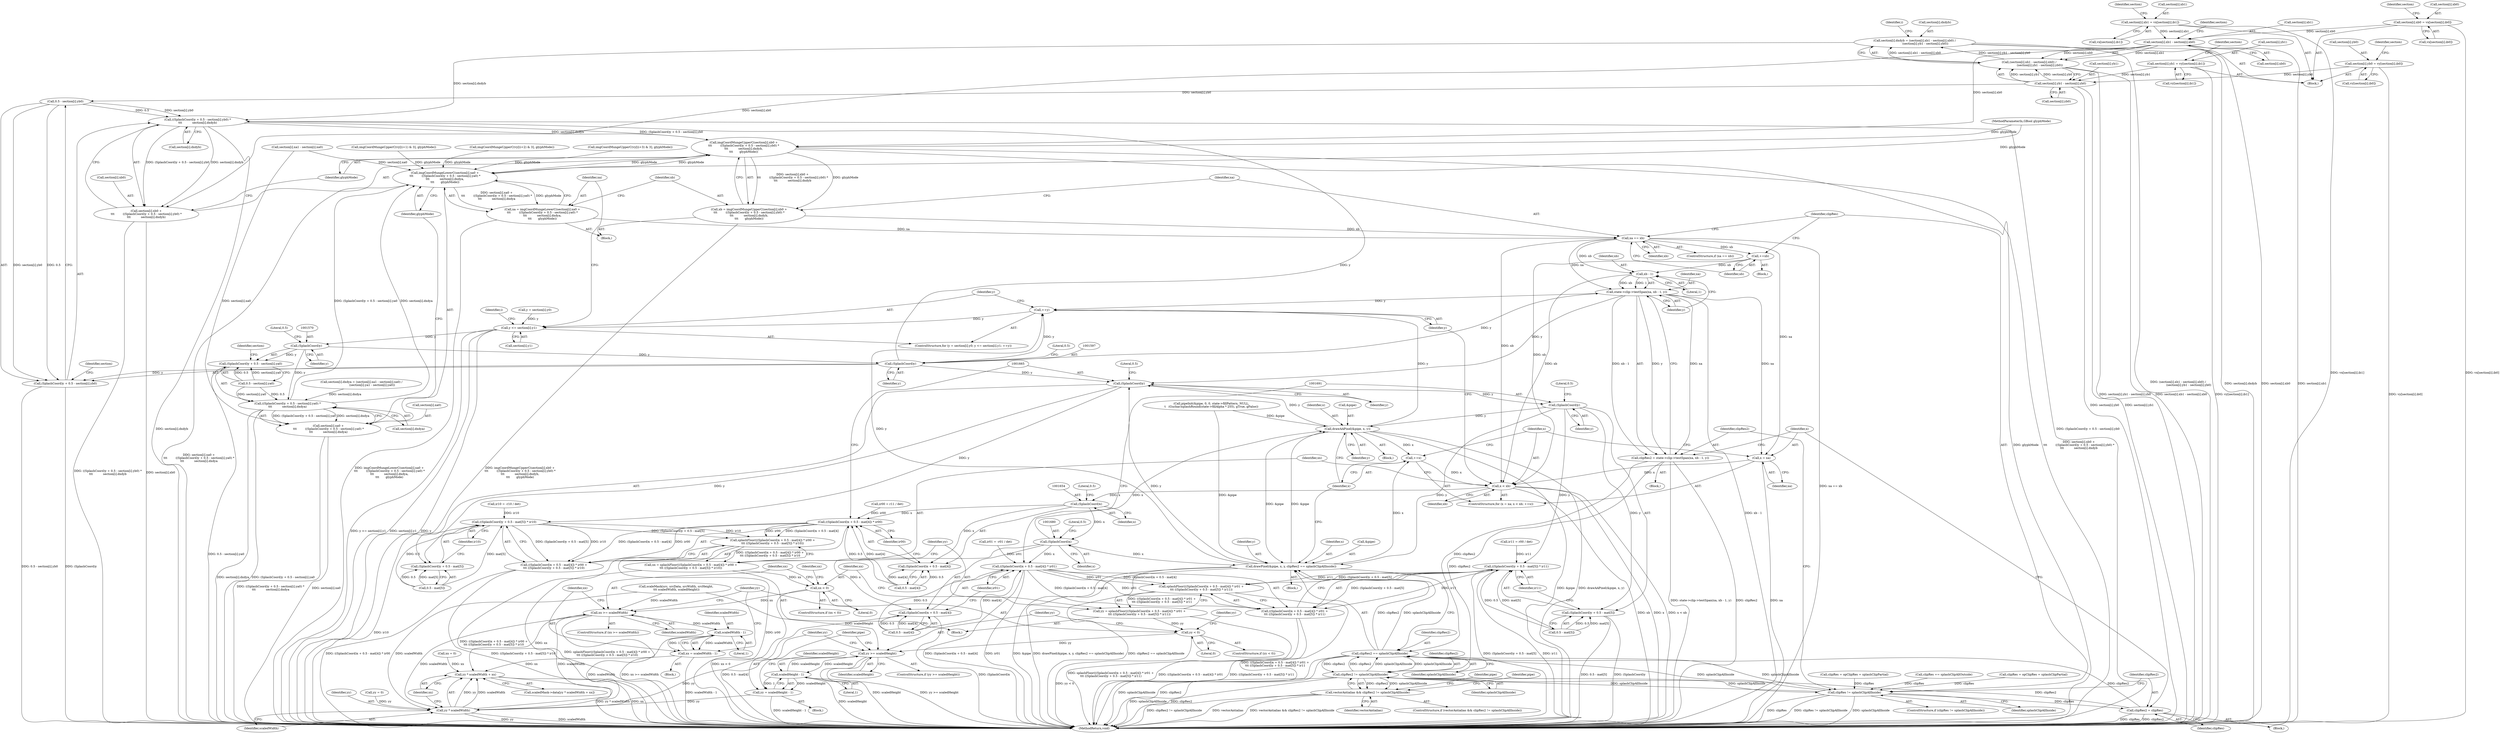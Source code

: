 digraph "0_poppler_a9b8ab4657dec65b8b86c225d12c533ad7e984e2@integer" {
"1001423" [label="(Call,section[i].dxdyb = (section[i].xb1 - section[i].xb0) /\n                       (section[i].yb1 - section[i].yb0))"];
"1001429" [label="(Call,(section[i].xb1 - section[i].xb0) /\n                       (section[i].yb1 - section[i].yb0))"];
"1001430" [label="(Call,section[i].xb1 - section[i].xb0)"];
"1001368" [label="(Call,section[i].xb1 = vx[section[i].ib1])"];
"1001342" [label="(Call,section[i].xb0 = vx[section[i].ib0])"];
"1001441" [label="(Call,section[i].yb1 - section[i].yb0)"];
"1001381" [label="(Call,section[i].yb1 = vy[section[i].ib1])"];
"1001355" [label="(Call,section[i].yb0 = vy[section[i].ib0])"];
"1001594" [label="(Call,((SplashCoord)y + 0.5 - section[i].yb0) *\n\t\t\t           section[i].dxdyb)"];
"1001587" [label="(Call,imgCoordMungeUpperC(section[i].xb0 +\n\t\t\t         ((SplashCoord)y + 0.5 - section[i].yb0) *\n\t\t\t           section[i].dxdyb,\n\t\t\t       glyphMode))"];
"1001560" [label="(Call,imgCoordMungeLowerC(section[i].xa0 +\n\t\t\t         ((SplashCoord)y + 0.5 - section[i].ya0) *\n\t\t\t           section[i].dxdya,\n\t\t\t       glyphMode))"];
"1001558" [label="(Call,xa = imgCoordMungeLowerC(section[i].xa0 +\n\t\t\t         ((SplashCoord)y + 0.5 - section[i].ya0) *\n\t\t\t           section[i].dxdya,\n\t\t\t       glyphMode))"];
"1001613" [label="(Call,xa == xb)"];
"1001617" [label="(Call,++xb)"];
"1001628" [label="(Call,xb - 1)"];
"1001626" [label="(Call,state->clip->testSpan(xa, xb - 1, y))"];
"1001555" [label="(Call,++y)"];
"1001548" [label="(Call,y <= section[i].y1)"];
"1001569" [label="(Call,(SplashCoord)y)"];
"1001567" [label="(Call,((SplashCoord)y + 0.5 - section[i].ya0) *\n\t\t\t           section[i].dxdya)"];
"1001561" [label="(Call,section[i].xa0 +\n\t\t\t         ((SplashCoord)y + 0.5 - section[i].ya0) *\n\t\t\t           section[i].dxdya)"];
"1001568" [label="(Call,(SplashCoord)y + 0.5 - section[i].ya0)"];
"1001596" [label="(Call,(SplashCoord)y)"];
"1001595" [label="(Call,(SplashCoord)y + 0.5 - section[i].yb0)"];
"1001664" [label="(Call,(SplashCoord)y)"];
"1001662" [label="(Call,((SplashCoord)y + 0.5 - mat[5]) * ir10)"];
"1001649" [label="(Call,splashFloor(((SplashCoord)x + 0.5 - mat[4]) * ir00 +\n\t\t\t ((SplashCoord)y + 0.5 - mat[5]) * ir10))"];
"1001647" [label="(Call,xx = splashFloor(((SplashCoord)x + 0.5 - mat[4]) * ir00 +\n\t\t\t ((SplashCoord)y + 0.5 - mat[5]) * ir10))"];
"1001700" [label="(Call,xx < 0)"];
"1001709" [label="(Call,xx >= scaledWidth)"];
"1001715" [label="(Call,scaledWidth - 1)"];
"1001713" [label="(Call,xx = scaledWidth - 1)"];
"1001745" [label="(Call,yy * scaledWidth + xx)"];
"1001746" [label="(Call,yy * scaledWidth)"];
"1001650" [label="(Call,((SplashCoord)x + 0.5 - mat[4]) * ir00 +\n\t\t\t ((SplashCoord)y + 0.5 - mat[5]) * ir10)"];
"1001663" [label="(Call,(SplashCoord)y + 0.5 - mat[5])"];
"1001690" [label="(Call,(SplashCoord)y)"];
"1001688" [label="(Call,((SplashCoord)y + 0.5 - mat[5]) * ir11)"];
"1001675" [label="(Call,splashFloor(((SplashCoord)x + 0.5 - mat[4]) * ir01 +\n\t\t\t ((SplashCoord)y + 0.5 - mat[5]) * ir11))"];
"1001673" [label="(Call,yy = splashFloor(((SplashCoord)x + 0.5 - mat[4]) * ir01 +\n\t\t\t ((SplashCoord)y + 0.5 - mat[5]) * ir11))"];
"1001719" [label="(Call,yy < 0)"];
"1001728" [label="(Call,yy >= scaledHeight)"];
"1001734" [label="(Call,scaledHeight - 1)"];
"1001732" [label="(Call,yy = scaledHeight - 1)"];
"1001676" [label="(Call,((SplashCoord)x + 0.5 - mat[4]) * ir01 +\n\t\t\t ((SplashCoord)y + 0.5 - mat[5]) * ir11)"];
"1001689" [label="(Call,(SplashCoord)y + 0.5 - mat[5])"];
"1001757" [label="(Call,drawAAPixel(&pipe, x, y))"];
"1001644" [label="(Call,++x)"];
"1001641" [label="(Call,x < xb)"];
"1001653" [label="(Call,(SplashCoord)x)"];
"1001651" [label="(Call,((SplashCoord)x + 0.5 - mat[4]) * ir00)"];
"1001652" [label="(Call,(SplashCoord)x + 0.5 - mat[4])"];
"1001679" [label="(Call,(SplashCoord)x)"];
"1001677" [label="(Call,((SplashCoord)x + 0.5 - mat[4]) * ir01)"];
"1001678" [label="(Call,(SplashCoord)x + 0.5 - mat[4])"];
"1001764" [label="(Call,drawPixel(&pipe, x, y, clipRes2 == splashClipAllInside))"];
"1001624" [label="(Call,clipRes2 = state->clip->testSpan(xa, xb - 1, y))"];
"1001753" [label="(Call,clipRes2 != splashClipAllInside)"];
"1001620" [label="(Call,clipRes != splashClipAllInside)"];
"1001634" [label="(Call,clipRes2 = clipRes)"];
"1001769" [label="(Call,clipRes2 == splashClipAllInside)"];
"1001751" [label="(Call,vectorAntialias && clipRes2 != splashClipAllInside)"];
"1001638" [label="(Call,x = xa)"];
"1001585" [label="(Call,xb = imgCoordMungeUpperC(section[i].xb0 +\n\t\t\t         ((SplashCoord)y + 0.5 - section[i].yb0) *\n\t\t\t           section[i].dxdyb,\n\t\t\t       glyphMode))"];
"1001588" [label="(Call,section[i].xb0 +\n\t\t\t         ((SplashCoord)y + 0.5 - section[i].yb0) *\n\t\t\t           section[i].dxdyb)"];
"1001736" [label="(Literal,1)"];
"1001681" [label="(Identifier,x)"];
"1001687" [label="(Identifier,ir01)"];
"1001436" [label="(Call,section[i].xb0)"];
"1001718" [label="(ControlStructure,if (yy < 0))"];
"1001682" [label="(Call,0.5 - mat[4])"];
"1001673" [label="(Call,yy = splashFloor(((SplashCoord)x + 0.5 - mat[4]) * ir01 +\n\t\t\t ((SplashCoord)y + 0.5 - mat[5]) * ir11))"];
"1001598" [label="(Identifier,y)"];
"1001730" [label="(Identifier,scaledHeight)"];
"1001371" [label="(Identifier,section)"];
"1001557" [label="(Block,)"];
"1001663" [label="(Call,(SplashCoord)y + 0.5 - mat[5])"];
"1001644" [label="(Call,++x)"];
"1001679" [label="(Call,(SplashCoord)x)"];
"1001430" [label="(Call,section[i].xb1 - section[i].xb0)"];
"1001615" [label="(Identifier,xb)"];
"1001629" [label="(Identifier,xb)"];
"1001733" [label="(Identifier,yy)"];
"1000594" [label="(Call,ir00 = r11 / det)"];
"1001694" [label="(Literal,0.5)"];
"1001573" [label="(Literal,0.5)"];
"1000611" [label="(Call,ir11 = r00 / det)"];
"1001724" [label="(Identifier,yy)"];
"1001752" [label="(Identifier,vectorAntialias)"];
"1001444" [label="(Identifier,section)"];
"1001382" [label="(Call,section[i].yb1)"];
"1001555" [label="(Call,++y)"];
"1001579" [label="(Call,section[i].dxdya)"];
"1001674" [label="(Identifier,yy)"];
"1001384" [label="(Identifier,section)"];
"1001741" [label="(Call,scaledMask->data[yy * scaledWidth + xx])"];
"1001719" [label="(Call,yy < 0)"];
"1001562" [label="(Call,section[i].xa0)"];
"1001735" [label="(Identifier,scaledHeight)"];
"1001639" [label="(Identifier,x)"];
"1001143" [label="(Call,imgCoordMungeUpperC(vy[(i+1) & 3], glyphMode))"];
"1001651" [label="(Call,((SplashCoord)x + 0.5 - mat[4]) * ir00)"];
"1001750" [label="(ControlStructure,if (vectorAntialias && clipRes2 != splashClipAllInside))"];
"1001759" [label="(Identifier,pipe)"];
"1001381" [label="(Call,section[i].yb1 = vy[section[i].ib1])"];
"1001767" [label="(Identifier,x)"];
"1001525" [label="(Call,clipRes = opClipRes = splashClipPartial)"];
"1001672" [label="(Identifier,ir10)"];
"1001374" [label="(Call,vx[section[i].ib1])"];
"1001611" [label="(Identifier,glyphMode)"];
"1001657" [label="(Literal,0.5)"];
"1001614" [label="(Identifier,xa)"];
"1001649" [label="(Call,splashFloor(((SplashCoord)x + 0.5 - mat[4]) * ir00 +\n\t\t\t ((SplashCoord)y + 0.5 - mat[5]) * ir10))"];
"1001693" [label="(Call,0.5 - mat[5])"];
"1001423" [label="(Call,section[i].dxdyb = (section[i].xb1 - section[i].xb0) /\n                       (section[i].yb1 - section[i].yb0))"];
"1001621" [label="(Identifier,clipRes)"];
"1001647" [label="(Call,xx = splashFloor(((SplashCoord)x + 0.5 - mat[4]) * ir00 +\n\t\t\t ((SplashCoord)y + 0.5 - mat[5]) * ir10))"];
"1001753" [label="(Call,clipRes2 != splashClipAllInside)"];
"1001765" [label="(Call,&pipe)"];
"1001761" [label="(Identifier,y)"];
"1001646" [label="(Block,)"];
"1001548" [label="(Call,y <= section[i].y1)"];
"1000106" [label="(MethodParameterIn,GBool glyphMode)"];
"1001731" [label="(Block,)"];
"1001677" [label="(Call,((SplashCoord)x + 0.5 - mat[4]) * ir01)"];
"1001585" [label="(Call,xb = imgCoordMungeUpperC(section[i].xb0 +\n\t\t\t         ((SplashCoord)y + 0.5 - section[i].yb0) *\n\t\t\t           section[i].dxdyb,\n\t\t\t       glyphMode))"];
"1001620" [label="(Call,clipRes != splashClipAllInside)"];
"1001714" [label="(Identifier,xx)"];
"1000599" [label="(Call,ir01 = -r01 / det)"];
"1001729" [label="(Identifier,yy)"];
"1001688" [label="(Call,((SplashCoord)y + 0.5 - mat[5]) * ir11)"];
"1001754" [label="(Identifier,clipRes2)"];
"1001441" [label="(Call,section[i].yb1 - section[i].yb0)"];
"1001627" [label="(Identifier,xa)"];
"1001633" [label="(Block,)"];
"1001624" [label="(Call,clipRes2 = state->clip->testSpan(xa, xb - 1, y))"];
"1001745" [label="(Call,yy * scaledWidth + xx)"];
"1001668" [label="(Literal,0.5)"];
"1001768" [label="(Identifier,y)"];
"1001760" [label="(Identifier,x)"];
"1001630" [label="(Literal,1)"];
"1001368" [label="(Call,section[i].xb1 = vx[section[i].ib1])"];
"1001662" [label="(Call,((SplashCoord)y + 0.5 - mat[5]) * ir10)"];
"1001556" [label="(Identifier,y)"];
"1001690" [label="(Call,(SplashCoord)y)"];
"1001612" [label="(ControlStructure,if (xa == xb))"];
"1001540" [label="(ControlStructure,for (y = section[i].y0; y <= section[i].y1; ++y))"];
"1001397" [label="(Identifier,section)"];
"1001401" [label="(Call,section[i].xa1 - section[i].xa0)"];
"1000605" [label="(Call,ir10 = -r10 / det)"];
"1001356" [label="(Call,section[i].yb0)"];
"1001596" [label="(Call,(SplashCoord)y)"];
"1001675" [label="(Call,splashFloor(((SplashCoord)x + 0.5 - mat[4]) * ir01 +\n\t\t\t ((SplashCoord)y + 0.5 - mat[5]) * ir11))"];
"1001608" [label="(Identifier,section)"];
"1001572" [label="(Call,0.5 - section[i].ya0)"];
"1001599" [label="(Call,0.5 - section[i].yb0)"];
"1001727" [label="(ControlStructure,if (yy >= scaledHeight))"];
"1001702" [label="(Literal,0)"];
"1001739" [label="(Identifier,pipe)"];
"1001431" [label="(Call,section[i].xb1)"];
"1001342" [label="(Call,section[i].xb0 = vx[section[i].ib0])"];
"1001569" [label="(Call,(SplashCoord)y)"];
"1001748" [label="(Identifier,scaledWidth)"];
"1001661" [label="(Identifier,ir00)"];
"1001667" [label="(Call,0.5 - mat[5])"];
"1001394" [label="(Call,section[i].dxdya = (section[i].xa1 - section[i].xa0) /\n                       (section[i].ya1 - section[i].ya0))"];
"1001638" [label="(Call,x = xa)"];
"1001642" [label="(Identifier,x)"];
"1001757" [label="(Call,drawAAPixel(&pipe, x, y))"];
"1001452" [label="(Call,pipeInit(&pipe, 0, 0, state->fillPattern, NULL,\n\t   (Guchar)splashRound(state->fillAlpha * 255), gTrue, gFalse))"];
"1001653" [label="(Call,(SplashCoord)x)"];
"1001713" [label="(Call,xx = scaledWidth - 1)"];
"1001749" [label="(Identifier,xx)"];
"1001348" [label="(Call,vx[section[i].ib0])"];
"1001559" [label="(Identifier,xa)"];
"1001289" [label="(Block,)"];
"1001581" [label="(Identifier,section)"];
"1001648" [label="(Identifier,xx)"];
"1001705" [label="(Identifier,xx)"];
"1001676" [label="(Call,((SplashCoord)x + 0.5 - mat[4]) * ir01 +\n\t\t\t ((SplashCoord)y + 0.5 - mat[5]) * ir11)"];
"1001625" [label="(Identifier,clipRes2)"];
"1001634" [label="(Call,clipRes2 = clipRes)"];
"1001626" [label="(Call,state->clip->testSpan(xa, xb - 1, y))"];
"1001716" [label="(Identifier,scaledWidth)"];
"1001619" [label="(ControlStructure,if (clipRes != splashClipAllInside))"];
"1001770" [label="(Identifier,clipRes2)"];
"1001701" [label="(Identifier,xx)"];
"1001637" [label="(ControlStructure,for (x = xa; x < xb; ++x))"];
"1000341" [label="(Call,clipRes == splashClipAllOutside)"];
"1001747" [label="(Identifier,yy)"];
"1001755" [label="(Identifier,splashClipAllInside)"];
"1001678" [label="(Call,(SplashCoord)x + 0.5 - mat[4])"];
"1001704" [label="(Call,xx = 0)"];
"1001429" [label="(Call,(section[i].xb1 - section[i].xb0) /\n                       (section[i].yb1 - section[i].yb0))"];
"1001622" [label="(Identifier,splashClipAllInside)"];
"1001358" [label="(Identifier,section)"];
"1001558" [label="(Call,xa = imgCoordMungeLowerC(section[i].xa0 +\n\t\t\t         ((SplashCoord)y + 0.5 - section[i].ya0) *\n\t\t\t           section[i].dxdya,\n\t\t\t       glyphMode))"];
"1001715" [label="(Call,scaledWidth - 1)"];
"1001652" [label="(Call,(SplashCoord)x + 0.5 - mat[4])"];
"1001600" [label="(Literal,0.5)"];
"1001728" [label="(Call,yy >= scaledHeight)"];
"1001769" [label="(Call,clipRes2 == splashClipAllInside)"];
"1001595" [label="(Call,(SplashCoord)y + 0.5 - section[i].yb0)"];
"1000719" [label="(Call,imgCoordMungeUpperC(vy[(i+2) & 3], glyphMode))"];
"1001538" [label="(Identifier,i)"];
"1001571" [label="(Identifier,y)"];
"1001720" [label="(Identifier,yy)"];
"1001655" [label="(Identifier,x)"];
"1001355" [label="(Call,section[i].yb0 = vy[section[i].ib0])"];
"1001606" [label="(Call,section[i].dxdyb)"];
"1001732" [label="(Call,yy = scaledHeight - 1)"];
"1001708" [label="(ControlStructure,if (xx >= scaledWidth))"];
"1001692" [label="(Identifier,y)"];
"1001734" [label="(Call,scaledHeight - 1)"];
"1001656" [label="(Call,0.5 - mat[4])"];
"1001751" [label="(Call,vectorAntialias && clipRes2 != splashClipAllInside)"];
"1001635" [label="(Identifier,clipRes2)"];
"1001640" [label="(Identifier,xa)"];
"1001541" [label="(Call,y = section[i].y0)"];
"1001567" [label="(Call,((SplashCoord)y + 0.5 - section[i].ya0) *\n\t\t\t           section[i].dxdya)"];
"1001710" [label="(Identifier,xx)"];
"1001618" [label="(Identifier,xb)"];
"1001698" [label="(Identifier,ir11)"];
"1001763" [label="(Block,)"];
"1001636" [label="(Identifier,clipRes)"];
"1001683" [label="(Literal,0.5)"];
"1001712" [label="(Block,)"];
"1001584" [label="(Identifier,glyphMode)"];
"1001758" [label="(Call,&pipe)"];
"1001387" [label="(Call,vy[section[i].ib1])"];
"1001643" [label="(Identifier,xb)"];
"1001568" [label="(Call,(SplashCoord)y + 0.5 - section[i].ya0)"];
"1001764" [label="(Call,drawPixel(&pipe, x, y, clipRes2 == splashClipAllInside))"];
"1001586" [label="(Identifier,xb)"];
"1001709" [label="(Call,xx >= scaledWidth)"];
"1001361" [label="(Call,vy[section[i].ib0])"];
"1001628" [label="(Call,xb - 1)"];
"1001700" [label="(Call,xx < 0)"];
"1001589" [label="(Call,section[i].xb0)"];
"1001717" [label="(Literal,1)"];
"1001550" [label="(Call,section[i].y1)"];
"1001699" [label="(ControlStructure,if (xx < 0))"];
"1001447" [label="(Call,section[i].yb0)"];
"1001442" [label="(Call,section[i].yb1)"];
"1001631" [label="(Identifier,y)"];
"1001588" [label="(Call,section[i].xb0 +\n\t\t\t         ((SplashCoord)y + 0.5 - section[i].yb0) *\n\t\t\t           section[i].dxdyb)"];
"1001499" [label="(Call,clipRes = opClipRes = splashClipPartial)"];
"1001766" [label="(Identifier,pipe)"];
"1001587" [label="(Call,imgCoordMungeUpperC(section[i].xb0 +\n\t\t\t         ((SplashCoord)y + 0.5 - section[i].yb0) *\n\t\t\t           section[i].dxdyb,\n\t\t\t       glyphMode))"];
"1001613" [label="(Call,xa == xb)"];
"1001746" [label="(Call,yy * scaledWidth)"];
"1001723" [label="(Call,yy = 0)"];
"1001711" [label="(Identifier,scaledWidth)"];
"1001774" [label="(MethodReturn,void)"];
"1001641" [label="(Call,x < xb)"];
"1000618" [label="(Call,scaleMask(src, srcData, srcWidth, srcHeight,\n \t\t\t scaledWidth, scaledHeight))"];
"1001594" [label="(Call,((SplashCoord)y + 0.5 - section[i].yb0) *\n\t\t\t           section[i].dxdyb)"];
"1001756" [label="(Block,)"];
"1001288" [label="(Identifier,i)"];
"1001424" [label="(Call,section[i].dxdyb)"];
"1001664" [label="(Call,(SplashCoord)y)"];
"1001650" [label="(Call,((SplashCoord)x + 0.5 - mat[4]) * ir00 +\n\t\t\t ((SplashCoord)y + 0.5 - mat[5]) * ir10)"];
"1001549" [label="(Identifier,y)"];
"1001560" [label="(Call,imgCoordMungeLowerC(section[i].xa0 +\n\t\t\t         ((SplashCoord)y + 0.5 - section[i].ya0) *\n\t\t\t           section[i].dxdya,\n\t\t\t       glyphMode))"];
"1001689" [label="(Call,(SplashCoord)y + 0.5 - mat[5])"];
"1001623" [label="(Block,)"];
"1001343" [label="(Call,section[i].xb0)"];
"1001721" [label="(Literal,0)"];
"1001771" [label="(Identifier,splashClipAllInside)"];
"1001369" [label="(Call,section[i].xb1)"];
"1001561" [label="(Call,section[i].xa0 +\n\t\t\t         ((SplashCoord)y + 0.5 - section[i].ya0) *\n\t\t\t           section[i].dxdya)"];
"1001645" [label="(Identifier,x)"];
"1001617" [label="(Call,++xb)"];
"1001012" [label="(Call,imgCoordMungeUpperC(vy[(i+3) & 3], glyphMode))"];
"1001616" [label="(Block,)"];
"1001666" [label="(Identifier,y)"];
"1001423" -> "1001289"  [label="AST: "];
"1001423" -> "1001429"  [label="CFG: "];
"1001424" -> "1001423"  [label="AST: "];
"1001429" -> "1001423"  [label="AST: "];
"1001288" -> "1001423"  [label="CFG: "];
"1001423" -> "1001774"  [label="DDG: (section[i].xb1 - section[i].xb0) /\n                       (section[i].yb1 - section[i].yb0)"];
"1001423" -> "1001774"  [label="DDG: section[i].dxdyb"];
"1001429" -> "1001423"  [label="DDG: section[i].xb1 - section[i].xb0"];
"1001429" -> "1001423"  [label="DDG: section[i].yb1 - section[i].yb0"];
"1001423" -> "1001594"  [label="DDG: section[i].dxdyb"];
"1001429" -> "1001441"  [label="CFG: "];
"1001430" -> "1001429"  [label="AST: "];
"1001441" -> "1001429"  [label="AST: "];
"1001429" -> "1001774"  [label="DDG: section[i].yb1 - section[i].yb0"];
"1001429" -> "1001774"  [label="DDG: section[i].xb1 - section[i].xb0"];
"1001430" -> "1001429"  [label="DDG: section[i].xb1"];
"1001430" -> "1001429"  [label="DDG: section[i].xb0"];
"1001441" -> "1001429"  [label="DDG: section[i].yb1"];
"1001441" -> "1001429"  [label="DDG: section[i].yb0"];
"1001430" -> "1001436"  [label="CFG: "];
"1001431" -> "1001430"  [label="AST: "];
"1001436" -> "1001430"  [label="AST: "];
"1001444" -> "1001430"  [label="CFG: "];
"1001430" -> "1001774"  [label="DDG: section[i].xb0"];
"1001430" -> "1001774"  [label="DDG: section[i].xb1"];
"1001368" -> "1001430"  [label="DDG: section[i].xb1"];
"1001342" -> "1001430"  [label="DDG: section[i].xb0"];
"1001430" -> "1001587"  [label="DDG: section[i].xb0"];
"1001430" -> "1001588"  [label="DDG: section[i].xb0"];
"1001368" -> "1001289"  [label="AST: "];
"1001368" -> "1001374"  [label="CFG: "];
"1001369" -> "1001368"  [label="AST: "];
"1001374" -> "1001368"  [label="AST: "];
"1001384" -> "1001368"  [label="CFG: "];
"1001368" -> "1001774"  [label="DDG: vx[section[i].ib1]"];
"1001342" -> "1001289"  [label="AST: "];
"1001342" -> "1001348"  [label="CFG: "];
"1001343" -> "1001342"  [label="AST: "];
"1001348" -> "1001342"  [label="AST: "];
"1001358" -> "1001342"  [label="CFG: "];
"1001342" -> "1001774"  [label="DDG: vx[section[i].ib0]"];
"1001441" -> "1001447"  [label="CFG: "];
"1001442" -> "1001441"  [label="AST: "];
"1001447" -> "1001441"  [label="AST: "];
"1001441" -> "1001774"  [label="DDG: section[i].yb0"];
"1001441" -> "1001774"  [label="DDG: section[i].yb1"];
"1001381" -> "1001441"  [label="DDG: section[i].yb1"];
"1001355" -> "1001441"  [label="DDG: section[i].yb0"];
"1001441" -> "1001599"  [label="DDG: section[i].yb0"];
"1001381" -> "1001289"  [label="AST: "];
"1001381" -> "1001387"  [label="CFG: "];
"1001382" -> "1001381"  [label="AST: "];
"1001387" -> "1001381"  [label="AST: "];
"1001397" -> "1001381"  [label="CFG: "];
"1001381" -> "1001774"  [label="DDG: vy[section[i].ib1]"];
"1001355" -> "1001289"  [label="AST: "];
"1001355" -> "1001361"  [label="CFG: "];
"1001356" -> "1001355"  [label="AST: "];
"1001361" -> "1001355"  [label="AST: "];
"1001371" -> "1001355"  [label="CFG: "];
"1001355" -> "1001774"  [label="DDG: vy[section[i].ib0]"];
"1001594" -> "1001588"  [label="AST: "];
"1001594" -> "1001606"  [label="CFG: "];
"1001595" -> "1001594"  [label="AST: "];
"1001606" -> "1001594"  [label="AST: "];
"1001588" -> "1001594"  [label="CFG: "];
"1001594" -> "1001774"  [label="DDG: section[i].dxdyb"];
"1001594" -> "1001774"  [label="DDG: (SplashCoord)y + 0.5 - section[i].yb0"];
"1001594" -> "1001587"  [label="DDG: (SplashCoord)y + 0.5 - section[i].yb0"];
"1001594" -> "1001587"  [label="DDG: section[i].dxdyb"];
"1001594" -> "1001588"  [label="DDG: (SplashCoord)y + 0.5 - section[i].yb0"];
"1001594" -> "1001588"  [label="DDG: section[i].dxdyb"];
"1001596" -> "1001594"  [label="DDG: y"];
"1001599" -> "1001594"  [label="DDG: 0.5"];
"1001599" -> "1001594"  [label="DDG: section[i].yb0"];
"1001587" -> "1001585"  [label="AST: "];
"1001587" -> "1001611"  [label="CFG: "];
"1001588" -> "1001587"  [label="AST: "];
"1001611" -> "1001587"  [label="AST: "];
"1001585" -> "1001587"  [label="CFG: "];
"1001587" -> "1001774"  [label="DDG: glyphMode"];
"1001587" -> "1001774"  [label="DDG: section[i].xb0 +\n\t\t\t         ((SplashCoord)y + 0.5 - section[i].yb0) *\n\t\t\t           section[i].dxdyb"];
"1001587" -> "1001560"  [label="DDG: glyphMode"];
"1001587" -> "1001585"  [label="DDG: section[i].xb0 +\n\t\t\t         ((SplashCoord)y + 0.5 - section[i].yb0) *\n\t\t\t           section[i].dxdyb"];
"1001587" -> "1001585"  [label="DDG: glyphMode"];
"1001560" -> "1001587"  [label="DDG: glyphMode"];
"1000106" -> "1001587"  [label="DDG: glyphMode"];
"1001560" -> "1001558"  [label="AST: "];
"1001560" -> "1001584"  [label="CFG: "];
"1001561" -> "1001560"  [label="AST: "];
"1001584" -> "1001560"  [label="AST: "];
"1001558" -> "1001560"  [label="CFG: "];
"1001560" -> "1001774"  [label="DDG: section[i].xa0 +\n\t\t\t         ((SplashCoord)y + 0.5 - section[i].ya0) *\n\t\t\t           section[i].dxdya"];
"1001560" -> "1001558"  [label="DDG: section[i].xa0 +\n\t\t\t         ((SplashCoord)y + 0.5 - section[i].ya0) *\n\t\t\t           section[i].dxdya"];
"1001560" -> "1001558"  [label="DDG: glyphMode"];
"1001401" -> "1001560"  [label="DDG: section[i].xa0"];
"1001567" -> "1001560"  [label="DDG: (SplashCoord)y + 0.5 - section[i].ya0"];
"1001567" -> "1001560"  [label="DDG: section[i].dxdya"];
"1001143" -> "1001560"  [label="DDG: glyphMode"];
"1000719" -> "1001560"  [label="DDG: glyphMode"];
"1001012" -> "1001560"  [label="DDG: glyphMode"];
"1000106" -> "1001560"  [label="DDG: glyphMode"];
"1001558" -> "1001557"  [label="AST: "];
"1001559" -> "1001558"  [label="AST: "];
"1001586" -> "1001558"  [label="CFG: "];
"1001558" -> "1001774"  [label="DDG: imgCoordMungeLowerC(section[i].xa0 +\n\t\t\t         ((SplashCoord)y + 0.5 - section[i].ya0) *\n\t\t\t           section[i].dxdya,\n\t\t\t       glyphMode)"];
"1001558" -> "1001613"  [label="DDG: xa"];
"1001613" -> "1001612"  [label="AST: "];
"1001613" -> "1001615"  [label="CFG: "];
"1001614" -> "1001613"  [label="AST: "];
"1001615" -> "1001613"  [label="AST: "];
"1001618" -> "1001613"  [label="CFG: "];
"1001621" -> "1001613"  [label="CFG: "];
"1001613" -> "1001774"  [label="DDG: xa == xb"];
"1001585" -> "1001613"  [label="DDG: xb"];
"1001613" -> "1001617"  [label="DDG: xb"];
"1001613" -> "1001626"  [label="DDG: xa"];
"1001613" -> "1001628"  [label="DDG: xb"];
"1001613" -> "1001638"  [label="DDG: xa"];
"1001613" -> "1001641"  [label="DDG: xb"];
"1001617" -> "1001616"  [label="AST: "];
"1001617" -> "1001618"  [label="CFG: "];
"1001618" -> "1001617"  [label="AST: "];
"1001621" -> "1001617"  [label="CFG: "];
"1001617" -> "1001628"  [label="DDG: xb"];
"1001617" -> "1001641"  [label="DDG: xb"];
"1001628" -> "1001626"  [label="AST: "];
"1001628" -> "1001630"  [label="CFG: "];
"1001629" -> "1001628"  [label="AST: "];
"1001630" -> "1001628"  [label="AST: "];
"1001631" -> "1001628"  [label="CFG: "];
"1001628" -> "1001626"  [label="DDG: xb"];
"1001628" -> "1001626"  [label="DDG: 1"];
"1001628" -> "1001641"  [label="DDG: xb"];
"1001626" -> "1001624"  [label="AST: "];
"1001626" -> "1001631"  [label="CFG: "];
"1001627" -> "1001626"  [label="AST: "];
"1001631" -> "1001626"  [label="AST: "];
"1001624" -> "1001626"  [label="CFG: "];
"1001626" -> "1001774"  [label="DDG: xb - 1"];
"1001626" -> "1001555"  [label="DDG: y"];
"1001626" -> "1001624"  [label="DDG: xa"];
"1001626" -> "1001624"  [label="DDG: xb - 1"];
"1001626" -> "1001624"  [label="DDG: y"];
"1001596" -> "1001626"  [label="DDG: y"];
"1001626" -> "1001638"  [label="DDG: xa"];
"1001626" -> "1001664"  [label="DDG: y"];
"1001555" -> "1001540"  [label="AST: "];
"1001555" -> "1001556"  [label="CFG: "];
"1001556" -> "1001555"  [label="AST: "];
"1001549" -> "1001555"  [label="CFG: "];
"1001555" -> "1001548"  [label="DDG: y"];
"1001596" -> "1001555"  [label="DDG: y"];
"1001764" -> "1001555"  [label="DDG: y"];
"1001757" -> "1001555"  [label="DDG: y"];
"1001548" -> "1001540"  [label="AST: "];
"1001548" -> "1001550"  [label="CFG: "];
"1001549" -> "1001548"  [label="AST: "];
"1001550" -> "1001548"  [label="AST: "];
"1001559" -> "1001548"  [label="CFG: "];
"1001538" -> "1001548"  [label="CFG: "];
"1001548" -> "1001774"  [label="DDG: y"];
"1001548" -> "1001774"  [label="DDG: y <= section[i].y1"];
"1001548" -> "1001774"  [label="DDG: section[i].y1"];
"1001541" -> "1001548"  [label="DDG: y"];
"1001548" -> "1001569"  [label="DDG: y"];
"1001569" -> "1001568"  [label="AST: "];
"1001569" -> "1001571"  [label="CFG: "];
"1001570" -> "1001569"  [label="AST: "];
"1001571" -> "1001569"  [label="AST: "];
"1001573" -> "1001569"  [label="CFG: "];
"1001569" -> "1001567"  [label="DDG: y"];
"1001569" -> "1001568"  [label="DDG: y"];
"1001569" -> "1001596"  [label="DDG: y"];
"1001567" -> "1001561"  [label="AST: "];
"1001567" -> "1001579"  [label="CFG: "];
"1001568" -> "1001567"  [label="AST: "];
"1001579" -> "1001567"  [label="AST: "];
"1001561" -> "1001567"  [label="CFG: "];
"1001567" -> "1001774"  [label="DDG: section[i].dxdya"];
"1001567" -> "1001774"  [label="DDG: (SplashCoord)y + 0.5 - section[i].ya0"];
"1001567" -> "1001561"  [label="DDG: (SplashCoord)y + 0.5 - section[i].ya0"];
"1001567" -> "1001561"  [label="DDG: section[i].dxdya"];
"1001572" -> "1001567"  [label="DDG: 0.5"];
"1001572" -> "1001567"  [label="DDG: section[i].ya0"];
"1001394" -> "1001567"  [label="DDG: section[i].dxdya"];
"1001562" -> "1001561"  [label="AST: "];
"1001584" -> "1001561"  [label="CFG: "];
"1001561" -> "1001774"  [label="DDG: ((SplashCoord)y + 0.5 - section[i].ya0) *\n\t\t\t           section[i].dxdya"];
"1001561" -> "1001774"  [label="DDG: section[i].xa0"];
"1001401" -> "1001561"  [label="DDG: section[i].xa0"];
"1001568" -> "1001572"  [label="CFG: "];
"1001572" -> "1001568"  [label="AST: "];
"1001581" -> "1001568"  [label="CFG: "];
"1001568" -> "1001774"  [label="DDG: 0.5 - section[i].ya0"];
"1001572" -> "1001568"  [label="DDG: 0.5"];
"1001572" -> "1001568"  [label="DDG: section[i].ya0"];
"1001596" -> "1001595"  [label="AST: "];
"1001596" -> "1001598"  [label="CFG: "];
"1001597" -> "1001596"  [label="AST: "];
"1001598" -> "1001596"  [label="AST: "];
"1001600" -> "1001596"  [label="CFG: "];
"1001596" -> "1001595"  [label="DDG: y"];
"1001596" -> "1001664"  [label="DDG: y"];
"1001595" -> "1001599"  [label="CFG: "];
"1001599" -> "1001595"  [label="AST: "];
"1001608" -> "1001595"  [label="CFG: "];
"1001595" -> "1001774"  [label="DDG: 0.5 - section[i].yb0"];
"1001595" -> "1001774"  [label="DDG: (SplashCoord)y"];
"1001599" -> "1001595"  [label="DDG: 0.5"];
"1001599" -> "1001595"  [label="DDG: section[i].yb0"];
"1001664" -> "1001663"  [label="AST: "];
"1001664" -> "1001666"  [label="CFG: "];
"1001665" -> "1001664"  [label="AST: "];
"1001666" -> "1001664"  [label="AST: "];
"1001668" -> "1001664"  [label="CFG: "];
"1001664" -> "1001662"  [label="DDG: y"];
"1001664" -> "1001663"  [label="DDG: y"];
"1001764" -> "1001664"  [label="DDG: y"];
"1001757" -> "1001664"  [label="DDG: y"];
"1001664" -> "1001690"  [label="DDG: y"];
"1001662" -> "1001650"  [label="AST: "];
"1001662" -> "1001672"  [label="CFG: "];
"1001663" -> "1001662"  [label="AST: "];
"1001672" -> "1001662"  [label="AST: "];
"1001650" -> "1001662"  [label="CFG: "];
"1001662" -> "1001774"  [label="DDG: ir10"];
"1001662" -> "1001649"  [label="DDG: (SplashCoord)y + 0.5 - mat[5]"];
"1001662" -> "1001649"  [label="DDG: ir10"];
"1001662" -> "1001650"  [label="DDG: (SplashCoord)y + 0.5 - mat[5]"];
"1001662" -> "1001650"  [label="DDG: ir10"];
"1001667" -> "1001662"  [label="DDG: 0.5"];
"1001667" -> "1001662"  [label="DDG: mat[5]"];
"1000605" -> "1001662"  [label="DDG: ir10"];
"1001649" -> "1001647"  [label="AST: "];
"1001649" -> "1001650"  [label="CFG: "];
"1001650" -> "1001649"  [label="AST: "];
"1001647" -> "1001649"  [label="CFG: "];
"1001649" -> "1001774"  [label="DDG: ((SplashCoord)x + 0.5 - mat[4]) * ir00 +\n\t\t\t ((SplashCoord)y + 0.5 - mat[5]) * ir10"];
"1001649" -> "1001647"  [label="DDG: ((SplashCoord)x + 0.5 - mat[4]) * ir00 +\n\t\t\t ((SplashCoord)y + 0.5 - mat[5]) * ir10"];
"1001651" -> "1001649"  [label="DDG: (SplashCoord)x + 0.5 - mat[4]"];
"1001651" -> "1001649"  [label="DDG: ir00"];
"1001647" -> "1001646"  [label="AST: "];
"1001648" -> "1001647"  [label="AST: "];
"1001674" -> "1001647"  [label="CFG: "];
"1001647" -> "1001774"  [label="DDG: splashFloor(((SplashCoord)x + 0.5 - mat[4]) * ir00 +\n\t\t\t ((SplashCoord)y + 0.5 - mat[5]) * ir10)"];
"1001647" -> "1001700"  [label="DDG: xx"];
"1001700" -> "1001699"  [label="AST: "];
"1001700" -> "1001702"  [label="CFG: "];
"1001701" -> "1001700"  [label="AST: "];
"1001702" -> "1001700"  [label="AST: "];
"1001705" -> "1001700"  [label="CFG: "];
"1001710" -> "1001700"  [label="CFG: "];
"1001700" -> "1001774"  [label="DDG: xx < 0"];
"1001700" -> "1001709"  [label="DDG: xx"];
"1001709" -> "1001708"  [label="AST: "];
"1001709" -> "1001711"  [label="CFG: "];
"1001710" -> "1001709"  [label="AST: "];
"1001711" -> "1001709"  [label="AST: "];
"1001714" -> "1001709"  [label="CFG: "];
"1001720" -> "1001709"  [label="CFG: "];
"1001709" -> "1001774"  [label="DDG: xx >= scaledWidth"];
"1000618" -> "1001709"  [label="DDG: scaledWidth"];
"1001746" -> "1001709"  [label="DDG: scaledWidth"];
"1001709" -> "1001715"  [label="DDG: scaledWidth"];
"1001709" -> "1001746"  [label="DDG: scaledWidth"];
"1001709" -> "1001745"  [label="DDG: xx"];
"1001715" -> "1001713"  [label="AST: "];
"1001715" -> "1001717"  [label="CFG: "];
"1001716" -> "1001715"  [label="AST: "];
"1001717" -> "1001715"  [label="AST: "];
"1001713" -> "1001715"  [label="CFG: "];
"1001715" -> "1001713"  [label="DDG: scaledWidth"];
"1001715" -> "1001713"  [label="DDG: 1"];
"1001715" -> "1001746"  [label="DDG: scaledWidth"];
"1001713" -> "1001712"  [label="AST: "];
"1001714" -> "1001713"  [label="AST: "];
"1001720" -> "1001713"  [label="CFG: "];
"1001713" -> "1001774"  [label="DDG: scaledWidth - 1"];
"1001713" -> "1001745"  [label="DDG: xx"];
"1001745" -> "1001741"  [label="AST: "];
"1001745" -> "1001749"  [label="CFG: "];
"1001746" -> "1001745"  [label="AST: "];
"1001749" -> "1001745"  [label="AST: "];
"1001741" -> "1001745"  [label="CFG: "];
"1001745" -> "1001774"  [label="DDG: xx"];
"1001745" -> "1001774"  [label="DDG: yy * scaledWidth"];
"1001746" -> "1001745"  [label="DDG: yy"];
"1001746" -> "1001745"  [label="DDG: scaledWidth"];
"1001704" -> "1001745"  [label="DDG: xx"];
"1001746" -> "1001748"  [label="CFG: "];
"1001747" -> "1001746"  [label="AST: "];
"1001748" -> "1001746"  [label="AST: "];
"1001749" -> "1001746"  [label="CFG: "];
"1001746" -> "1001774"  [label="DDG: yy"];
"1001746" -> "1001774"  [label="DDG: scaledWidth"];
"1001723" -> "1001746"  [label="DDG: yy"];
"1001728" -> "1001746"  [label="DDG: yy"];
"1001732" -> "1001746"  [label="DDG: yy"];
"1000618" -> "1001746"  [label="DDG: scaledWidth"];
"1001651" -> "1001650"  [label="AST: "];
"1001650" -> "1001774"  [label="DDG: ((SplashCoord)y + 0.5 - mat[5]) * ir10"];
"1001650" -> "1001774"  [label="DDG: ((SplashCoord)x + 0.5 - mat[4]) * ir00"];
"1001651" -> "1001650"  [label="DDG: (SplashCoord)x + 0.5 - mat[4]"];
"1001651" -> "1001650"  [label="DDG: ir00"];
"1001663" -> "1001667"  [label="CFG: "];
"1001667" -> "1001663"  [label="AST: "];
"1001672" -> "1001663"  [label="CFG: "];
"1001667" -> "1001663"  [label="DDG: 0.5"];
"1001667" -> "1001663"  [label="DDG: mat[5]"];
"1001690" -> "1001689"  [label="AST: "];
"1001690" -> "1001692"  [label="CFG: "];
"1001691" -> "1001690"  [label="AST: "];
"1001692" -> "1001690"  [label="AST: "];
"1001694" -> "1001690"  [label="CFG: "];
"1001690" -> "1001688"  [label="DDG: y"];
"1001690" -> "1001689"  [label="DDG: y"];
"1001690" -> "1001757"  [label="DDG: y"];
"1001690" -> "1001764"  [label="DDG: y"];
"1001688" -> "1001676"  [label="AST: "];
"1001688" -> "1001698"  [label="CFG: "];
"1001689" -> "1001688"  [label="AST: "];
"1001698" -> "1001688"  [label="AST: "];
"1001676" -> "1001688"  [label="CFG: "];
"1001688" -> "1001774"  [label="DDG: (SplashCoord)y + 0.5 - mat[5]"];
"1001688" -> "1001774"  [label="DDG: ir11"];
"1001688" -> "1001675"  [label="DDG: (SplashCoord)y + 0.5 - mat[5]"];
"1001688" -> "1001675"  [label="DDG: ir11"];
"1001688" -> "1001676"  [label="DDG: (SplashCoord)y + 0.5 - mat[5]"];
"1001688" -> "1001676"  [label="DDG: ir11"];
"1001693" -> "1001688"  [label="DDG: 0.5"];
"1001693" -> "1001688"  [label="DDG: mat[5]"];
"1000611" -> "1001688"  [label="DDG: ir11"];
"1001675" -> "1001673"  [label="AST: "];
"1001675" -> "1001676"  [label="CFG: "];
"1001676" -> "1001675"  [label="AST: "];
"1001673" -> "1001675"  [label="CFG: "];
"1001675" -> "1001774"  [label="DDG: ((SplashCoord)x + 0.5 - mat[4]) * ir01 +\n\t\t\t ((SplashCoord)y + 0.5 - mat[5]) * ir11"];
"1001675" -> "1001673"  [label="DDG: ((SplashCoord)x + 0.5 - mat[4]) * ir01 +\n\t\t\t ((SplashCoord)y + 0.5 - mat[5]) * ir11"];
"1001677" -> "1001675"  [label="DDG: (SplashCoord)x + 0.5 - mat[4]"];
"1001677" -> "1001675"  [label="DDG: ir01"];
"1001673" -> "1001646"  [label="AST: "];
"1001674" -> "1001673"  [label="AST: "];
"1001701" -> "1001673"  [label="CFG: "];
"1001673" -> "1001774"  [label="DDG: splashFloor(((SplashCoord)x + 0.5 - mat[4]) * ir01 +\n\t\t\t ((SplashCoord)y + 0.5 - mat[5]) * ir11)"];
"1001673" -> "1001719"  [label="DDG: yy"];
"1001719" -> "1001718"  [label="AST: "];
"1001719" -> "1001721"  [label="CFG: "];
"1001720" -> "1001719"  [label="AST: "];
"1001721" -> "1001719"  [label="AST: "];
"1001724" -> "1001719"  [label="CFG: "];
"1001729" -> "1001719"  [label="CFG: "];
"1001719" -> "1001774"  [label="DDG: yy < 0"];
"1001719" -> "1001728"  [label="DDG: yy"];
"1001728" -> "1001727"  [label="AST: "];
"1001728" -> "1001730"  [label="CFG: "];
"1001729" -> "1001728"  [label="AST: "];
"1001730" -> "1001728"  [label="AST: "];
"1001733" -> "1001728"  [label="CFG: "];
"1001739" -> "1001728"  [label="CFG: "];
"1001728" -> "1001774"  [label="DDG: scaledHeight"];
"1001728" -> "1001774"  [label="DDG: yy >= scaledHeight"];
"1001734" -> "1001728"  [label="DDG: scaledHeight"];
"1000618" -> "1001728"  [label="DDG: scaledHeight"];
"1001728" -> "1001734"  [label="DDG: scaledHeight"];
"1001734" -> "1001732"  [label="AST: "];
"1001734" -> "1001736"  [label="CFG: "];
"1001735" -> "1001734"  [label="AST: "];
"1001736" -> "1001734"  [label="AST: "];
"1001732" -> "1001734"  [label="CFG: "];
"1001734" -> "1001774"  [label="DDG: scaledHeight"];
"1001734" -> "1001732"  [label="DDG: scaledHeight"];
"1001734" -> "1001732"  [label="DDG: 1"];
"1001732" -> "1001731"  [label="AST: "];
"1001733" -> "1001732"  [label="AST: "];
"1001739" -> "1001732"  [label="CFG: "];
"1001732" -> "1001774"  [label="DDG: scaledHeight - 1"];
"1001677" -> "1001676"  [label="AST: "];
"1001676" -> "1001774"  [label="DDG: ((SplashCoord)y + 0.5 - mat[5]) * ir11"];
"1001676" -> "1001774"  [label="DDG: ((SplashCoord)x + 0.5 - mat[4]) * ir01"];
"1001677" -> "1001676"  [label="DDG: (SplashCoord)x + 0.5 - mat[4]"];
"1001677" -> "1001676"  [label="DDG: ir01"];
"1001689" -> "1001693"  [label="CFG: "];
"1001693" -> "1001689"  [label="AST: "];
"1001698" -> "1001689"  [label="CFG: "];
"1001689" -> "1001774"  [label="DDG: 0.5 - mat[5]"];
"1001689" -> "1001774"  [label="DDG: (SplashCoord)y"];
"1001693" -> "1001689"  [label="DDG: 0.5"];
"1001693" -> "1001689"  [label="DDG: mat[5]"];
"1001757" -> "1001756"  [label="AST: "];
"1001757" -> "1001761"  [label="CFG: "];
"1001758" -> "1001757"  [label="AST: "];
"1001760" -> "1001757"  [label="AST: "];
"1001761" -> "1001757"  [label="AST: "];
"1001645" -> "1001757"  [label="CFG: "];
"1001757" -> "1001774"  [label="DDG: &pipe"];
"1001757" -> "1001774"  [label="DDG: drawAAPixel(&pipe, x, y)"];
"1001757" -> "1001644"  [label="DDG: x"];
"1001452" -> "1001757"  [label="DDG: &pipe"];
"1001764" -> "1001757"  [label="DDG: &pipe"];
"1001679" -> "1001757"  [label="DDG: x"];
"1001757" -> "1001764"  [label="DDG: &pipe"];
"1001644" -> "1001637"  [label="AST: "];
"1001644" -> "1001645"  [label="CFG: "];
"1001645" -> "1001644"  [label="AST: "];
"1001642" -> "1001644"  [label="CFG: "];
"1001644" -> "1001641"  [label="DDG: x"];
"1001764" -> "1001644"  [label="DDG: x"];
"1001641" -> "1001637"  [label="AST: "];
"1001641" -> "1001643"  [label="CFG: "];
"1001642" -> "1001641"  [label="AST: "];
"1001643" -> "1001641"  [label="AST: "];
"1001648" -> "1001641"  [label="CFG: "];
"1001556" -> "1001641"  [label="CFG: "];
"1001641" -> "1001774"  [label="DDG: xb"];
"1001641" -> "1001774"  [label="DDG: x"];
"1001641" -> "1001774"  [label="DDG: x < xb"];
"1001638" -> "1001641"  [label="DDG: x"];
"1001641" -> "1001653"  [label="DDG: x"];
"1001653" -> "1001652"  [label="AST: "];
"1001653" -> "1001655"  [label="CFG: "];
"1001654" -> "1001653"  [label="AST: "];
"1001655" -> "1001653"  [label="AST: "];
"1001657" -> "1001653"  [label="CFG: "];
"1001653" -> "1001651"  [label="DDG: x"];
"1001653" -> "1001652"  [label="DDG: x"];
"1001653" -> "1001679"  [label="DDG: x"];
"1001651" -> "1001661"  [label="CFG: "];
"1001652" -> "1001651"  [label="AST: "];
"1001661" -> "1001651"  [label="AST: "];
"1001665" -> "1001651"  [label="CFG: "];
"1001651" -> "1001774"  [label="DDG: ir00"];
"1001656" -> "1001651"  [label="DDG: 0.5"];
"1001656" -> "1001651"  [label="DDG: mat[4]"];
"1000594" -> "1001651"  [label="DDG: ir00"];
"1001652" -> "1001656"  [label="CFG: "];
"1001656" -> "1001652"  [label="AST: "];
"1001661" -> "1001652"  [label="CFG: "];
"1001656" -> "1001652"  [label="DDG: 0.5"];
"1001656" -> "1001652"  [label="DDG: mat[4]"];
"1001679" -> "1001678"  [label="AST: "];
"1001679" -> "1001681"  [label="CFG: "];
"1001680" -> "1001679"  [label="AST: "];
"1001681" -> "1001679"  [label="AST: "];
"1001683" -> "1001679"  [label="CFG: "];
"1001679" -> "1001677"  [label="DDG: x"];
"1001679" -> "1001678"  [label="DDG: x"];
"1001679" -> "1001764"  [label="DDG: x"];
"1001677" -> "1001687"  [label="CFG: "];
"1001678" -> "1001677"  [label="AST: "];
"1001687" -> "1001677"  [label="AST: "];
"1001691" -> "1001677"  [label="CFG: "];
"1001677" -> "1001774"  [label="DDG: (SplashCoord)x + 0.5 - mat[4]"];
"1001677" -> "1001774"  [label="DDG: ir01"];
"1001682" -> "1001677"  [label="DDG: 0.5"];
"1001682" -> "1001677"  [label="DDG: mat[4]"];
"1000599" -> "1001677"  [label="DDG: ir01"];
"1001678" -> "1001682"  [label="CFG: "];
"1001682" -> "1001678"  [label="AST: "];
"1001687" -> "1001678"  [label="CFG: "];
"1001678" -> "1001774"  [label="DDG: 0.5 - mat[4]"];
"1001678" -> "1001774"  [label="DDG: (SplashCoord)x"];
"1001682" -> "1001678"  [label="DDG: 0.5"];
"1001682" -> "1001678"  [label="DDG: mat[4]"];
"1001764" -> "1001763"  [label="AST: "];
"1001764" -> "1001769"  [label="CFG: "];
"1001765" -> "1001764"  [label="AST: "];
"1001767" -> "1001764"  [label="AST: "];
"1001768" -> "1001764"  [label="AST: "];
"1001769" -> "1001764"  [label="AST: "];
"1001645" -> "1001764"  [label="CFG: "];
"1001764" -> "1001774"  [label="DDG: drawPixel(&pipe, x, y, clipRes2 == splashClipAllInside)"];
"1001764" -> "1001774"  [label="DDG: clipRes2 == splashClipAllInside"];
"1001764" -> "1001774"  [label="DDG: &pipe"];
"1001452" -> "1001764"  [label="DDG: &pipe"];
"1001769" -> "1001764"  [label="DDG: clipRes2"];
"1001769" -> "1001764"  [label="DDG: splashClipAllInside"];
"1001624" -> "1001623"  [label="AST: "];
"1001625" -> "1001624"  [label="AST: "];
"1001639" -> "1001624"  [label="CFG: "];
"1001624" -> "1001774"  [label="DDG: state->clip->testSpan(xa, xb - 1, y)"];
"1001624" -> "1001774"  [label="DDG: clipRes2"];
"1001624" -> "1001753"  [label="DDG: clipRes2"];
"1001624" -> "1001769"  [label="DDG: clipRes2"];
"1001753" -> "1001751"  [label="AST: "];
"1001753" -> "1001755"  [label="CFG: "];
"1001754" -> "1001753"  [label="AST: "];
"1001755" -> "1001753"  [label="AST: "];
"1001751" -> "1001753"  [label="CFG: "];
"1001753" -> "1001774"  [label="DDG: splashClipAllInside"];
"1001753" -> "1001774"  [label="DDG: clipRes2"];
"1001753" -> "1001620"  [label="DDG: splashClipAllInside"];
"1001753" -> "1001751"  [label="DDG: clipRes2"];
"1001753" -> "1001751"  [label="DDG: splashClipAllInside"];
"1001634" -> "1001753"  [label="DDG: clipRes2"];
"1001769" -> "1001753"  [label="DDG: clipRes2"];
"1001769" -> "1001753"  [label="DDG: splashClipAllInside"];
"1001620" -> "1001753"  [label="DDG: splashClipAllInside"];
"1001753" -> "1001769"  [label="DDG: clipRes2"];
"1001753" -> "1001769"  [label="DDG: splashClipAllInside"];
"1001620" -> "1001619"  [label="AST: "];
"1001620" -> "1001622"  [label="CFG: "];
"1001621" -> "1001620"  [label="AST: "];
"1001622" -> "1001620"  [label="AST: "];
"1001625" -> "1001620"  [label="CFG: "];
"1001635" -> "1001620"  [label="CFG: "];
"1001620" -> "1001774"  [label="DDG: clipRes"];
"1001620" -> "1001774"  [label="DDG: clipRes != splashClipAllInside"];
"1001620" -> "1001774"  [label="DDG: splashClipAllInside"];
"1001525" -> "1001620"  [label="DDG: clipRes"];
"1000341" -> "1001620"  [label="DDG: clipRes"];
"1001499" -> "1001620"  [label="DDG: clipRes"];
"1001769" -> "1001620"  [label="DDG: splashClipAllInside"];
"1001620" -> "1001634"  [label="DDG: clipRes"];
"1001620" -> "1001769"  [label="DDG: splashClipAllInside"];
"1001634" -> "1001633"  [label="AST: "];
"1001634" -> "1001636"  [label="CFG: "];
"1001635" -> "1001634"  [label="AST: "];
"1001636" -> "1001634"  [label="AST: "];
"1001639" -> "1001634"  [label="CFG: "];
"1001634" -> "1001774"  [label="DDG: clipRes"];
"1001634" -> "1001774"  [label="DDG: clipRes2"];
"1001634" -> "1001769"  [label="DDG: clipRes2"];
"1001769" -> "1001771"  [label="CFG: "];
"1001770" -> "1001769"  [label="AST: "];
"1001771" -> "1001769"  [label="AST: "];
"1001769" -> "1001774"  [label="DDG: splashClipAllInside"];
"1001769" -> "1001774"  [label="DDG: clipRes2"];
"1001751" -> "1001750"  [label="AST: "];
"1001751" -> "1001752"  [label="CFG: "];
"1001752" -> "1001751"  [label="AST: "];
"1001759" -> "1001751"  [label="CFG: "];
"1001766" -> "1001751"  [label="CFG: "];
"1001751" -> "1001774"  [label="DDG: vectorAntialias"];
"1001751" -> "1001774"  [label="DDG: vectorAntialias && clipRes2 != splashClipAllInside"];
"1001751" -> "1001774"  [label="DDG: clipRes2 != splashClipAllInside"];
"1001638" -> "1001637"  [label="AST: "];
"1001638" -> "1001640"  [label="CFG: "];
"1001639" -> "1001638"  [label="AST: "];
"1001640" -> "1001638"  [label="AST: "];
"1001642" -> "1001638"  [label="CFG: "];
"1001638" -> "1001774"  [label="DDG: xa"];
"1001585" -> "1001557"  [label="AST: "];
"1001586" -> "1001585"  [label="AST: "];
"1001614" -> "1001585"  [label="CFG: "];
"1001585" -> "1001774"  [label="DDG: imgCoordMungeUpperC(section[i].xb0 +\n\t\t\t         ((SplashCoord)y + 0.5 - section[i].yb0) *\n\t\t\t           section[i].dxdyb,\n\t\t\t       glyphMode)"];
"1001589" -> "1001588"  [label="AST: "];
"1001611" -> "1001588"  [label="CFG: "];
"1001588" -> "1001774"  [label="DDG: section[i].xb0"];
"1001588" -> "1001774"  [label="DDG: ((SplashCoord)y + 0.5 - section[i].yb0) *\n\t\t\t           section[i].dxdyb"];
}
